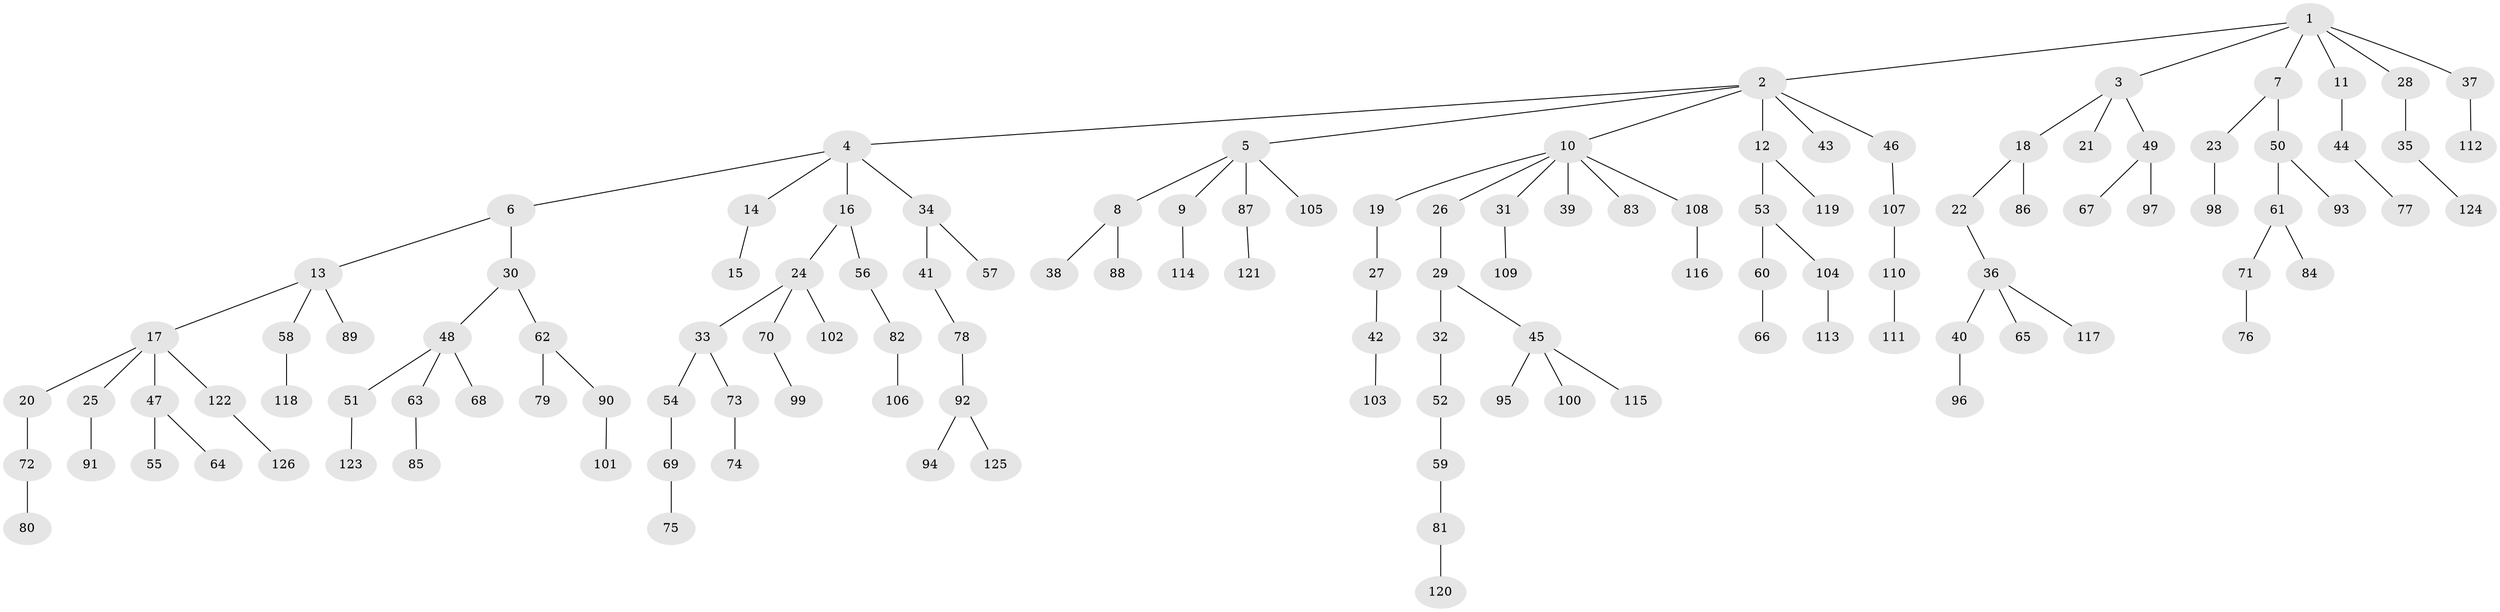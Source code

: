 // Generated by graph-tools (version 1.1) at 2025/26/03/09/25 03:26:26]
// undirected, 126 vertices, 125 edges
graph export_dot {
graph [start="1"]
  node [color=gray90,style=filled];
  1;
  2;
  3;
  4;
  5;
  6;
  7;
  8;
  9;
  10;
  11;
  12;
  13;
  14;
  15;
  16;
  17;
  18;
  19;
  20;
  21;
  22;
  23;
  24;
  25;
  26;
  27;
  28;
  29;
  30;
  31;
  32;
  33;
  34;
  35;
  36;
  37;
  38;
  39;
  40;
  41;
  42;
  43;
  44;
  45;
  46;
  47;
  48;
  49;
  50;
  51;
  52;
  53;
  54;
  55;
  56;
  57;
  58;
  59;
  60;
  61;
  62;
  63;
  64;
  65;
  66;
  67;
  68;
  69;
  70;
  71;
  72;
  73;
  74;
  75;
  76;
  77;
  78;
  79;
  80;
  81;
  82;
  83;
  84;
  85;
  86;
  87;
  88;
  89;
  90;
  91;
  92;
  93;
  94;
  95;
  96;
  97;
  98;
  99;
  100;
  101;
  102;
  103;
  104;
  105;
  106;
  107;
  108;
  109;
  110;
  111;
  112;
  113;
  114;
  115;
  116;
  117;
  118;
  119;
  120;
  121;
  122;
  123;
  124;
  125;
  126;
  1 -- 2;
  1 -- 3;
  1 -- 7;
  1 -- 11;
  1 -- 28;
  1 -- 37;
  2 -- 4;
  2 -- 5;
  2 -- 10;
  2 -- 12;
  2 -- 43;
  2 -- 46;
  3 -- 18;
  3 -- 21;
  3 -- 49;
  4 -- 6;
  4 -- 14;
  4 -- 16;
  4 -- 34;
  5 -- 8;
  5 -- 9;
  5 -- 87;
  5 -- 105;
  6 -- 13;
  6 -- 30;
  7 -- 23;
  7 -- 50;
  8 -- 38;
  8 -- 88;
  9 -- 114;
  10 -- 19;
  10 -- 26;
  10 -- 31;
  10 -- 39;
  10 -- 83;
  10 -- 108;
  11 -- 44;
  12 -- 53;
  12 -- 119;
  13 -- 17;
  13 -- 58;
  13 -- 89;
  14 -- 15;
  16 -- 24;
  16 -- 56;
  17 -- 20;
  17 -- 25;
  17 -- 47;
  17 -- 122;
  18 -- 22;
  18 -- 86;
  19 -- 27;
  20 -- 72;
  22 -- 36;
  23 -- 98;
  24 -- 33;
  24 -- 70;
  24 -- 102;
  25 -- 91;
  26 -- 29;
  27 -- 42;
  28 -- 35;
  29 -- 32;
  29 -- 45;
  30 -- 48;
  30 -- 62;
  31 -- 109;
  32 -- 52;
  33 -- 54;
  33 -- 73;
  34 -- 41;
  34 -- 57;
  35 -- 124;
  36 -- 40;
  36 -- 65;
  36 -- 117;
  37 -- 112;
  40 -- 96;
  41 -- 78;
  42 -- 103;
  44 -- 77;
  45 -- 95;
  45 -- 100;
  45 -- 115;
  46 -- 107;
  47 -- 55;
  47 -- 64;
  48 -- 51;
  48 -- 63;
  48 -- 68;
  49 -- 67;
  49 -- 97;
  50 -- 61;
  50 -- 93;
  51 -- 123;
  52 -- 59;
  53 -- 60;
  53 -- 104;
  54 -- 69;
  56 -- 82;
  58 -- 118;
  59 -- 81;
  60 -- 66;
  61 -- 71;
  61 -- 84;
  62 -- 79;
  62 -- 90;
  63 -- 85;
  69 -- 75;
  70 -- 99;
  71 -- 76;
  72 -- 80;
  73 -- 74;
  78 -- 92;
  81 -- 120;
  82 -- 106;
  87 -- 121;
  90 -- 101;
  92 -- 94;
  92 -- 125;
  104 -- 113;
  107 -- 110;
  108 -- 116;
  110 -- 111;
  122 -- 126;
}
